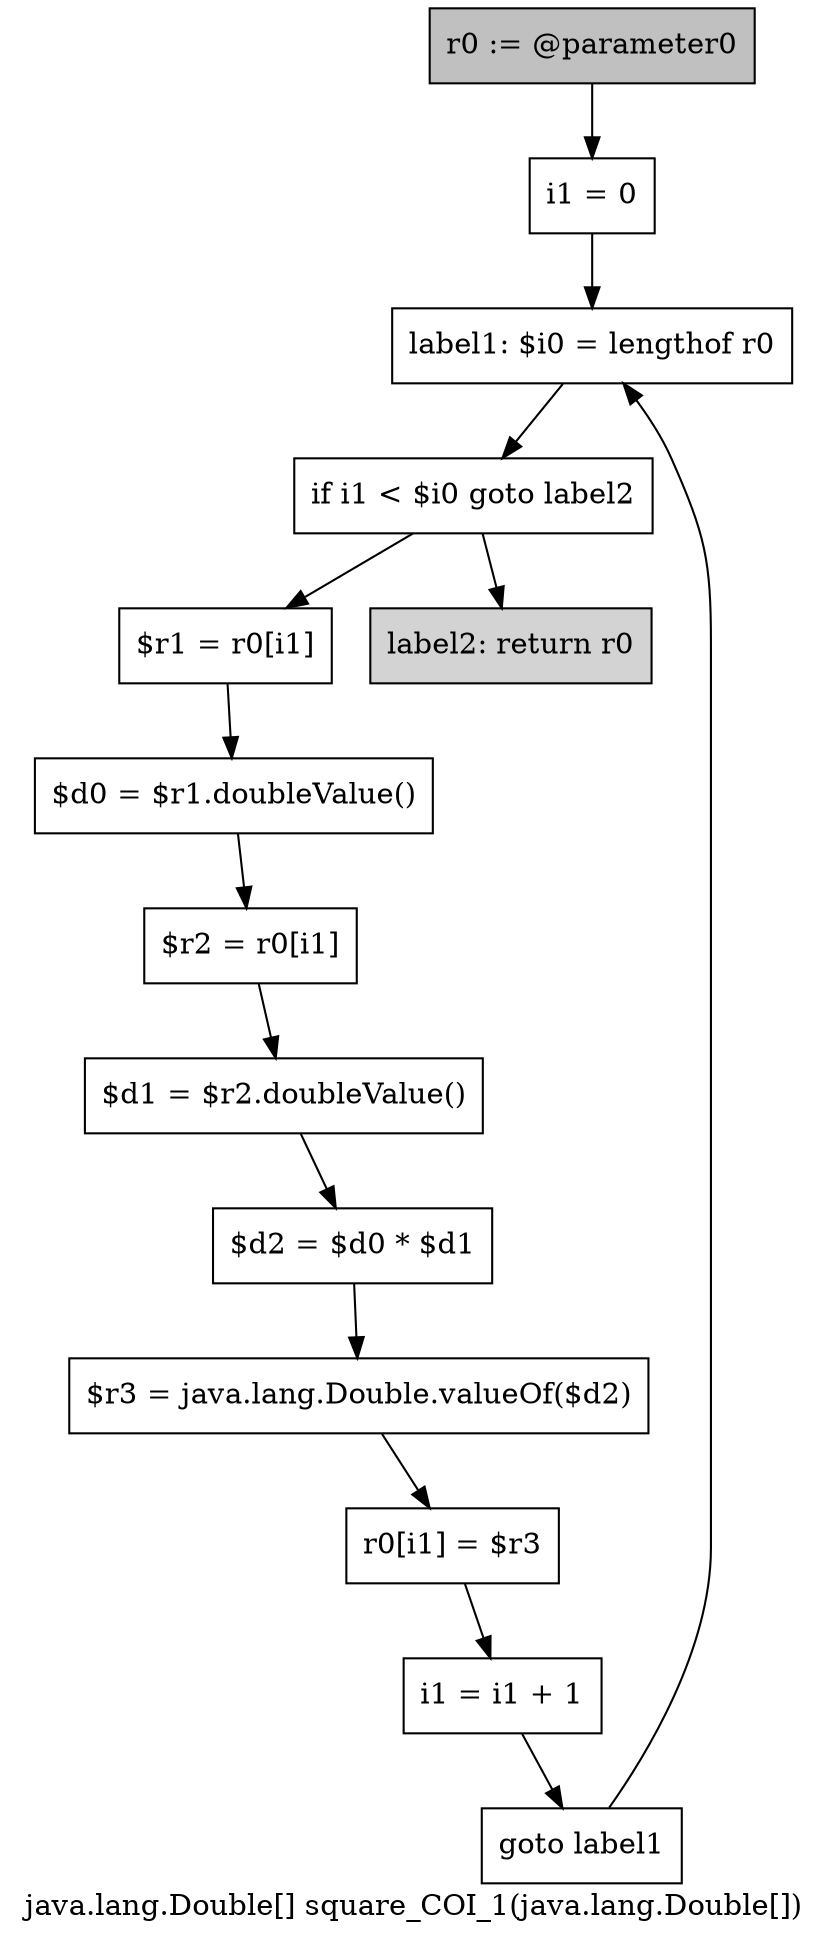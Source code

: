digraph "java.lang.Double[] square_COI_1(java.lang.Double[])" {
    label="java.lang.Double[] square_COI_1(java.lang.Double[])";
    node [shape=box];
    "0" [style=filled,fillcolor=gray,label="r0 := @parameter0",];
    "1" [label="i1 = 0",];
    "0"->"1";
    "2" [label="label1: $i0 = lengthof r0",];
    "1"->"2";
    "3" [label="if i1 < $i0 goto label2",];
    "2"->"3";
    "4" [label="$r1 = r0[i1]",];
    "3"->"4";
    "13" [style=filled,fillcolor=lightgray,label="label2: return r0",];
    "3"->"13";
    "5" [label="$d0 = $r1.doubleValue()",];
    "4"->"5";
    "6" [label="$r2 = r0[i1]",];
    "5"->"6";
    "7" [label="$d1 = $r2.doubleValue()",];
    "6"->"7";
    "8" [label="$d2 = $d0 * $d1",];
    "7"->"8";
    "9" [label="$r3 = java.lang.Double.valueOf($d2)",];
    "8"->"9";
    "10" [label="r0[i1] = $r3",];
    "9"->"10";
    "11" [label="i1 = i1 + 1",];
    "10"->"11";
    "12" [label="goto label1",];
    "11"->"12";
    "12"->"2";
}

